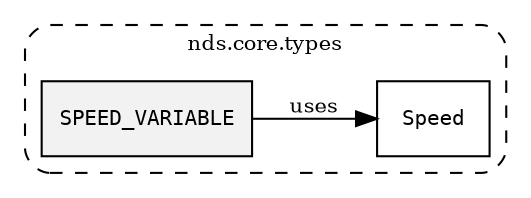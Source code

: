 /**
 * This dot file creates symbol collaboration diagram for SPEED_VARIABLE.
 */
digraph ZSERIO
{
    node [shape=box, fontsize=10];
    rankdir="LR";
    fontsize=10;
    tooltip="SPEED_VARIABLE collaboration diagram";

    subgraph "cluster_nds.core.types"
    {
        style="dashed, rounded";
        label="nds.core.types";
        tooltip="Package nds.core.types";
        href="../../../content/packages/nds.core.types.html#Package-nds-core-types";
        target="_parent";

        "SPEED_VARIABLE" [style="filled", fillcolor="#0000000D", target="_parent", label=<<font face="monospace"><table align="center" border="0" cellspacing="0" cellpadding="0"><tr><td href="../../../content/packages/nds.core.types.html#Constant-SPEED_VARIABLE" title="Constant defined in nds.core.types">SPEED_VARIABLE</td></tr></table></font>>];
        "Speed" [target="_parent", label=<<font face="monospace"><table align="center" border="0" cellspacing="0" cellpadding="0"><tr><td href="../../../content/packages/nds.core.types.html#Subtype-Speed" title="Subtype defined in nds.core.types">Speed</td></tr></table></font>>];
    }

    "SPEED_VARIABLE" -> "Speed" [label="uses", fontsize=10];
}
